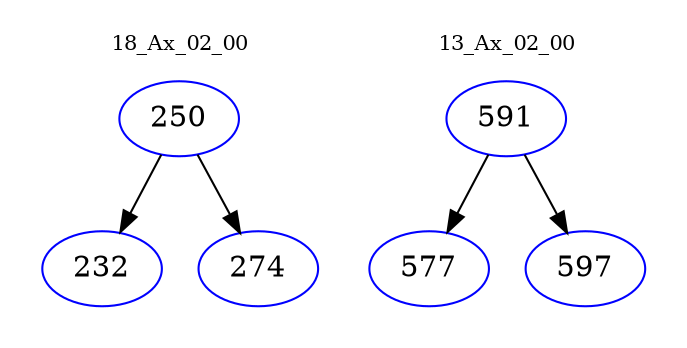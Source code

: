 digraph{
subgraph cluster_0 {
color = white
label = "18_Ax_02_00";
fontsize=10;
T0_250 [label="250", color="blue"]
T0_250 -> T0_232 [color="black"]
T0_232 [label="232", color="blue"]
T0_250 -> T0_274 [color="black"]
T0_274 [label="274", color="blue"]
}
subgraph cluster_1 {
color = white
label = "13_Ax_02_00";
fontsize=10;
T1_591 [label="591", color="blue"]
T1_591 -> T1_577 [color="black"]
T1_577 [label="577", color="blue"]
T1_591 -> T1_597 [color="black"]
T1_597 [label="597", color="blue"]
}
}

